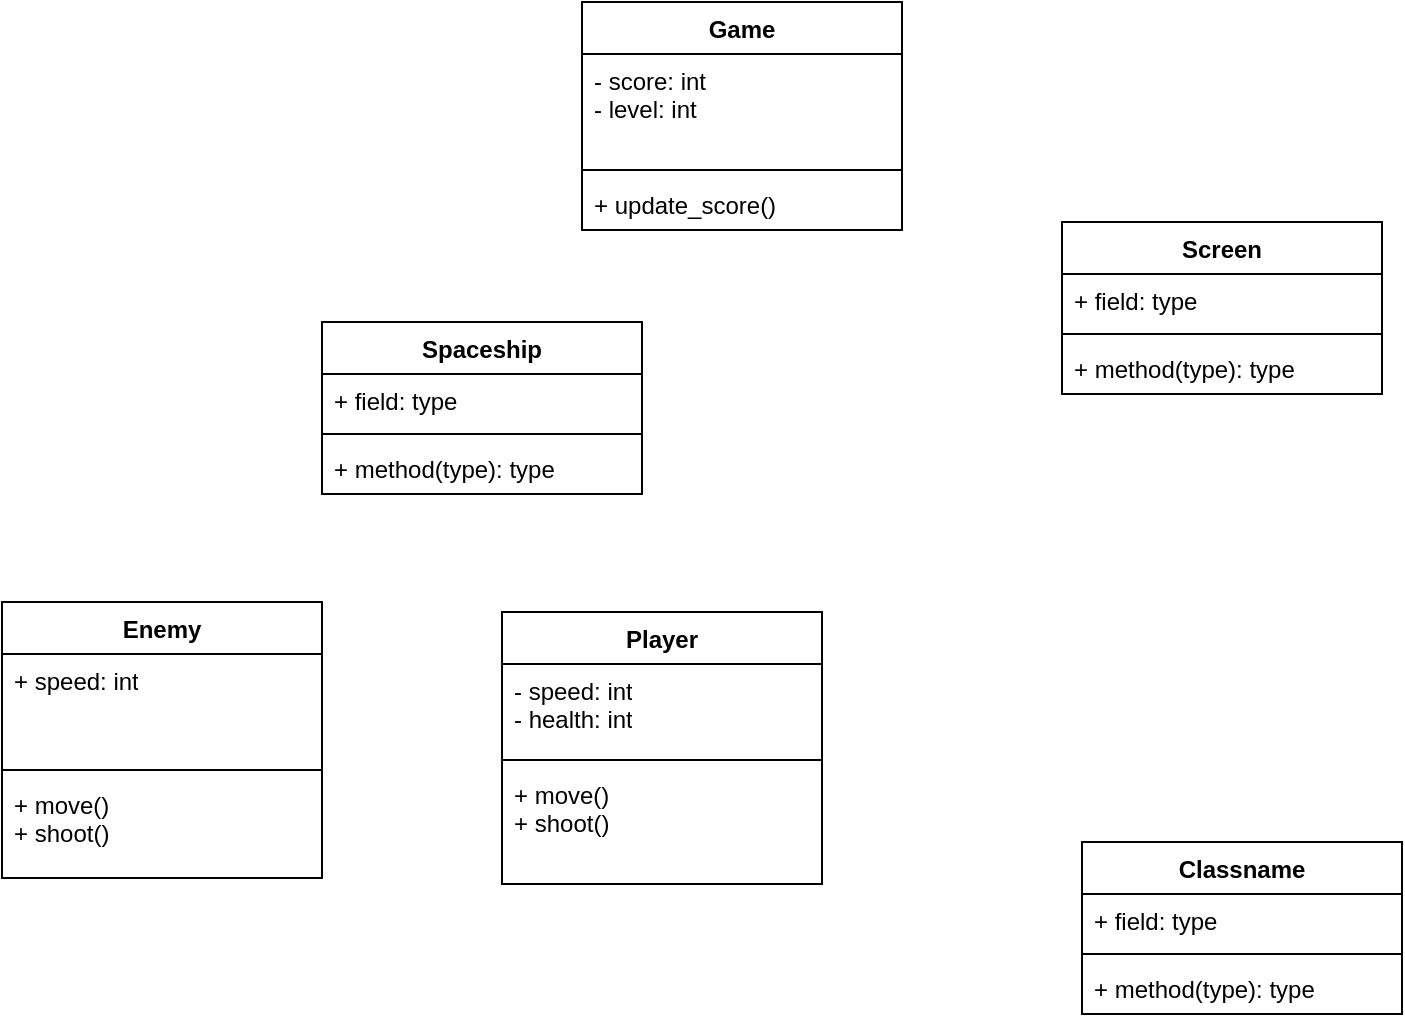 <mxfile version="21.3.7" type="github">
  <diagram name="Página-1" id="Rpc74K26wFlyi_Rh8L-D">
    <mxGraphModel dx="1009" dy="573" grid="1" gridSize="10" guides="1" tooltips="1" connect="1" arrows="1" fold="1" page="1" pageScale="1" pageWidth="827" pageHeight="1169" math="0" shadow="0">
      <root>
        <mxCell id="0" />
        <mxCell id="1" parent="0" />
        <mxCell id="KttjL9ps9mwa1hISwc_9-1" value="Player" style="swimlane;fontStyle=1;align=center;verticalAlign=top;childLayout=stackLayout;horizontal=1;startSize=26;horizontalStack=0;resizeParent=1;resizeParentMax=0;resizeLast=0;collapsible=1;marginBottom=0;whiteSpace=wrap;html=1;" parent="1" vertex="1">
          <mxGeometry x="280" y="355" width="160" height="136" as="geometry" />
        </mxCell>
        <mxCell id="KttjL9ps9mwa1hISwc_9-2" value="- speed: int&lt;br&gt;- health: int" style="text;strokeColor=none;fillColor=none;align=left;verticalAlign=top;spacingLeft=4;spacingRight=4;overflow=hidden;rotatable=0;points=[[0,0.5],[1,0.5]];portConstraint=eastwest;whiteSpace=wrap;html=1;" parent="KttjL9ps9mwa1hISwc_9-1" vertex="1">
          <mxGeometry y="26" width="160" height="44" as="geometry" />
        </mxCell>
        <mxCell id="KttjL9ps9mwa1hISwc_9-3" value="" style="line;strokeWidth=1;fillColor=none;align=left;verticalAlign=middle;spacingTop=-1;spacingLeft=3;spacingRight=3;rotatable=0;labelPosition=right;points=[];portConstraint=eastwest;strokeColor=inherit;" parent="KttjL9ps9mwa1hISwc_9-1" vertex="1">
          <mxGeometry y="70" width="160" height="8" as="geometry" />
        </mxCell>
        <mxCell id="KttjL9ps9mwa1hISwc_9-4" value="+ move()&lt;br&gt;+ shoot()" style="text;strokeColor=none;fillColor=none;align=left;verticalAlign=top;spacingLeft=4;spacingRight=4;overflow=hidden;rotatable=0;points=[[0,0.5],[1,0.5]];portConstraint=eastwest;whiteSpace=wrap;html=1;" parent="KttjL9ps9mwa1hISwc_9-1" vertex="1">
          <mxGeometry y="78" width="160" height="58" as="geometry" />
        </mxCell>
        <mxCell id="KttjL9ps9mwa1hISwc_9-5" value="Classname" style="swimlane;fontStyle=1;align=center;verticalAlign=top;childLayout=stackLayout;horizontal=1;startSize=26;horizontalStack=0;resizeParent=1;resizeParentMax=0;resizeLast=0;collapsible=1;marginBottom=0;whiteSpace=wrap;html=1;" parent="1" vertex="1">
          <mxGeometry x="570" y="470" width="160" height="86" as="geometry" />
        </mxCell>
        <mxCell id="KttjL9ps9mwa1hISwc_9-6" value="+ field: type" style="text;strokeColor=none;fillColor=none;align=left;verticalAlign=top;spacingLeft=4;spacingRight=4;overflow=hidden;rotatable=0;points=[[0,0.5],[1,0.5]];portConstraint=eastwest;whiteSpace=wrap;html=1;" parent="KttjL9ps9mwa1hISwc_9-5" vertex="1">
          <mxGeometry y="26" width="160" height="26" as="geometry" />
        </mxCell>
        <mxCell id="KttjL9ps9mwa1hISwc_9-7" value="" style="line;strokeWidth=1;fillColor=none;align=left;verticalAlign=middle;spacingTop=-1;spacingLeft=3;spacingRight=3;rotatable=0;labelPosition=right;points=[];portConstraint=eastwest;strokeColor=inherit;" parent="KttjL9ps9mwa1hISwc_9-5" vertex="1">
          <mxGeometry y="52" width="160" height="8" as="geometry" />
        </mxCell>
        <mxCell id="KttjL9ps9mwa1hISwc_9-8" value="+ method(type): type" style="text;strokeColor=none;fillColor=none;align=left;verticalAlign=top;spacingLeft=4;spacingRight=4;overflow=hidden;rotatable=0;points=[[0,0.5],[1,0.5]];portConstraint=eastwest;whiteSpace=wrap;html=1;" parent="KttjL9ps9mwa1hISwc_9-5" vertex="1">
          <mxGeometry y="60" width="160" height="26" as="geometry" />
        </mxCell>
        <mxCell id="KttjL9ps9mwa1hISwc_9-9" value="Enemy" style="swimlane;fontStyle=1;align=center;verticalAlign=top;childLayout=stackLayout;horizontal=1;startSize=26;horizontalStack=0;resizeParent=1;resizeParentMax=0;resizeLast=0;collapsible=1;marginBottom=0;whiteSpace=wrap;html=1;" parent="1" vertex="1">
          <mxGeometry x="30" y="350" width="160" height="138" as="geometry" />
        </mxCell>
        <mxCell id="KttjL9ps9mwa1hISwc_9-10" value="+ speed: int" style="text;strokeColor=none;fillColor=none;align=left;verticalAlign=top;spacingLeft=4;spacingRight=4;overflow=hidden;rotatable=0;points=[[0,0.5],[1,0.5]];portConstraint=eastwest;whiteSpace=wrap;html=1;" parent="KttjL9ps9mwa1hISwc_9-9" vertex="1">
          <mxGeometry y="26" width="160" height="54" as="geometry" />
        </mxCell>
        <mxCell id="KttjL9ps9mwa1hISwc_9-11" value="" style="line;strokeWidth=1;fillColor=none;align=left;verticalAlign=middle;spacingTop=-1;spacingLeft=3;spacingRight=3;rotatable=0;labelPosition=right;points=[];portConstraint=eastwest;strokeColor=inherit;" parent="KttjL9ps9mwa1hISwc_9-9" vertex="1">
          <mxGeometry y="80" width="160" height="8" as="geometry" />
        </mxCell>
        <mxCell id="KttjL9ps9mwa1hISwc_9-12" value="+ move()&lt;br&gt;+ shoot()" style="text;strokeColor=none;fillColor=none;align=left;verticalAlign=top;spacingLeft=4;spacingRight=4;overflow=hidden;rotatable=0;points=[[0,0.5],[1,0.5]];portConstraint=eastwest;whiteSpace=wrap;html=1;" parent="KttjL9ps9mwa1hISwc_9-9" vertex="1">
          <mxGeometry y="88" width="160" height="50" as="geometry" />
        </mxCell>
        <mxCell id="KttjL9ps9mwa1hISwc_9-13" value="Screen" style="swimlane;fontStyle=1;align=center;verticalAlign=top;childLayout=stackLayout;horizontal=1;startSize=26;horizontalStack=0;resizeParent=1;resizeParentMax=0;resizeLast=0;collapsible=1;marginBottom=0;whiteSpace=wrap;html=1;" parent="1" vertex="1">
          <mxGeometry x="560" y="160" width="160" height="86" as="geometry" />
        </mxCell>
        <mxCell id="KttjL9ps9mwa1hISwc_9-14" value="+ field: type" style="text;strokeColor=none;fillColor=none;align=left;verticalAlign=top;spacingLeft=4;spacingRight=4;overflow=hidden;rotatable=0;points=[[0,0.5],[1,0.5]];portConstraint=eastwest;whiteSpace=wrap;html=1;" parent="KttjL9ps9mwa1hISwc_9-13" vertex="1">
          <mxGeometry y="26" width="160" height="26" as="geometry" />
        </mxCell>
        <mxCell id="KttjL9ps9mwa1hISwc_9-15" value="" style="line;strokeWidth=1;fillColor=none;align=left;verticalAlign=middle;spacingTop=-1;spacingLeft=3;spacingRight=3;rotatable=0;labelPosition=right;points=[];portConstraint=eastwest;strokeColor=inherit;" parent="KttjL9ps9mwa1hISwc_9-13" vertex="1">
          <mxGeometry y="52" width="160" height="8" as="geometry" />
        </mxCell>
        <mxCell id="KttjL9ps9mwa1hISwc_9-16" value="+ method(type): type" style="text;strokeColor=none;fillColor=none;align=left;verticalAlign=top;spacingLeft=4;spacingRight=4;overflow=hidden;rotatable=0;points=[[0,0.5],[1,0.5]];portConstraint=eastwest;whiteSpace=wrap;html=1;" parent="KttjL9ps9mwa1hISwc_9-13" vertex="1">
          <mxGeometry y="60" width="160" height="26" as="geometry" />
        </mxCell>
        <mxCell id="KttjL9ps9mwa1hISwc_9-17" value="Game" style="swimlane;fontStyle=1;align=center;verticalAlign=top;childLayout=stackLayout;horizontal=1;startSize=26;horizontalStack=0;resizeParent=1;resizeParentMax=0;resizeLast=0;collapsible=1;marginBottom=0;whiteSpace=wrap;html=1;" parent="1" vertex="1">
          <mxGeometry x="320" y="50" width="160" height="114" as="geometry" />
        </mxCell>
        <mxCell id="KttjL9ps9mwa1hISwc_9-18" value="- score: int&lt;br&gt;- level: int" style="text;strokeColor=none;fillColor=none;align=left;verticalAlign=top;spacingLeft=4;spacingRight=4;overflow=hidden;rotatable=0;points=[[0,0.5],[1,0.5]];portConstraint=eastwest;whiteSpace=wrap;html=1;" parent="KttjL9ps9mwa1hISwc_9-17" vertex="1">
          <mxGeometry y="26" width="160" height="54" as="geometry" />
        </mxCell>
        <mxCell id="KttjL9ps9mwa1hISwc_9-19" value="" style="line;strokeWidth=1;fillColor=none;align=left;verticalAlign=middle;spacingTop=-1;spacingLeft=3;spacingRight=3;rotatable=0;labelPosition=right;points=[];portConstraint=eastwest;strokeColor=inherit;" parent="KttjL9ps9mwa1hISwc_9-17" vertex="1">
          <mxGeometry y="80" width="160" height="8" as="geometry" />
        </mxCell>
        <mxCell id="KttjL9ps9mwa1hISwc_9-20" value="+ update_score()" style="text;strokeColor=none;fillColor=none;align=left;verticalAlign=top;spacingLeft=4;spacingRight=4;overflow=hidden;rotatable=0;points=[[0,0.5],[1,0.5]];portConstraint=eastwest;whiteSpace=wrap;html=1;" parent="KttjL9ps9mwa1hISwc_9-17" vertex="1">
          <mxGeometry y="88" width="160" height="26" as="geometry" />
        </mxCell>
        <mxCell id="KttjL9ps9mwa1hISwc_9-22" value="Spaceship" style="swimlane;fontStyle=1;align=center;verticalAlign=top;childLayout=stackLayout;horizontal=1;startSize=26;horizontalStack=0;resizeParent=1;resizeParentMax=0;resizeLast=0;collapsible=1;marginBottom=0;whiteSpace=wrap;html=1;" parent="1" vertex="1">
          <mxGeometry x="190" y="210" width="160" height="86" as="geometry" />
        </mxCell>
        <mxCell id="KttjL9ps9mwa1hISwc_9-23" value="+ field: type" style="text;strokeColor=none;fillColor=none;align=left;verticalAlign=top;spacingLeft=4;spacingRight=4;overflow=hidden;rotatable=0;points=[[0,0.5],[1,0.5]];portConstraint=eastwest;whiteSpace=wrap;html=1;" parent="KttjL9ps9mwa1hISwc_9-22" vertex="1">
          <mxGeometry y="26" width="160" height="26" as="geometry" />
        </mxCell>
        <mxCell id="KttjL9ps9mwa1hISwc_9-24" value="" style="line;strokeWidth=1;fillColor=none;align=left;verticalAlign=middle;spacingTop=-1;spacingLeft=3;spacingRight=3;rotatable=0;labelPosition=right;points=[];portConstraint=eastwest;strokeColor=inherit;" parent="KttjL9ps9mwa1hISwc_9-22" vertex="1">
          <mxGeometry y="52" width="160" height="8" as="geometry" />
        </mxCell>
        <mxCell id="KttjL9ps9mwa1hISwc_9-25" value="+ method(type): type" style="text;strokeColor=none;fillColor=none;align=left;verticalAlign=top;spacingLeft=4;spacingRight=4;overflow=hidden;rotatable=0;points=[[0,0.5],[1,0.5]];portConstraint=eastwest;whiteSpace=wrap;html=1;" parent="KttjL9ps9mwa1hISwc_9-22" vertex="1">
          <mxGeometry y="60" width="160" height="26" as="geometry" />
        </mxCell>
      </root>
    </mxGraphModel>
  </diagram>
</mxfile>
